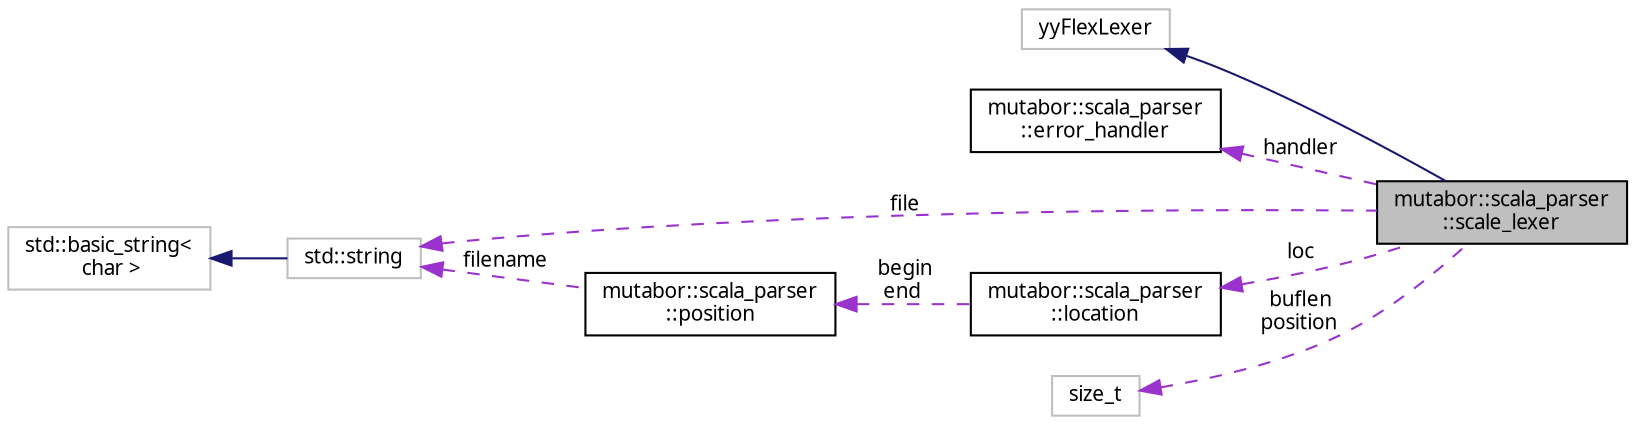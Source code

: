 digraph "mutabor::scala_parser::scale_lexer"
{
  edge [fontname="Sans",fontsize="10",labelfontname="Sans",labelfontsize="10"];
  node [fontname="Sans",fontsize="10",shape=record];
  rankdir="LR";
  Node2 [label="mutabor::scala_parser\l::scale_lexer",height=0.2,width=0.4,color="black", fillcolor="grey75", style="filled", fontcolor="black"];
  Node3 -> Node2 [dir="back",color="midnightblue",fontsize="10",style="solid",fontname="Sans"];
  Node3 [label="yyFlexLexer",height=0.2,width=0.4,color="grey75", fillcolor="white", style="filled"];
  Node4 -> Node2 [dir="back",color="darkorchid3",fontsize="10",style="dashed",label=" handler" ,fontname="Sans"];
  Node4 [label="mutabor::scala_parser\l::error_handler",height=0.2,width=0.4,color="black", fillcolor="white", style="filled",URL="$de/d91/structmutabor_1_1scala__parser_1_1error__handler.html"];
  Node5 -> Node2 [dir="back",color="darkorchid3",fontsize="10",style="dashed",label=" file" ,fontname="Sans"];
  Node5 [label="std::string",height=0.2,width=0.4,color="grey75", fillcolor="white", style="filled",tooltip="STL class. "];
  Node6 -> Node5 [dir="back",color="midnightblue",fontsize="10",style="solid",fontname="Sans"];
  Node6 [label="std::basic_string\<\l char \>",height=0.2,width=0.4,color="grey75", fillcolor="white", style="filled",tooltip="STL class. "];
  Node7 -> Node2 [dir="back",color="darkorchid3",fontsize="10",style="dashed",label=" buflen\nposition" ,fontname="Sans"];
  Node7 [label="size_t",height=0.2,width=0.4,color="grey75", fillcolor="white", style="filled"];
  Node8 -> Node2 [dir="back",color="darkorchid3",fontsize="10",style="dashed",label=" loc" ,fontname="Sans"];
  Node8 [label="mutabor::scala_parser\l::location",height=0.2,width=0.4,color="black", fillcolor="white", style="filled",URL="$d5/dca/classmutabor_1_1scala__parser_1_1location.html",tooltip="Abstract a location. "];
  Node9 -> Node8 [dir="back",color="darkorchid3",fontsize="10",style="dashed",label=" begin\nend" ,fontname="Sans"];
  Node9 [label="mutabor::scala_parser\l::position",height=0.2,width=0.4,color="black", fillcolor="white", style="filled",URL="$d2/d5f/classmutabor_1_1scala__parser_1_1position.html",tooltip="Abstract a position. "];
  Node5 -> Node9 [dir="back",color="darkorchid3",fontsize="10",style="dashed",label=" filename" ,fontname="Sans"];
}
